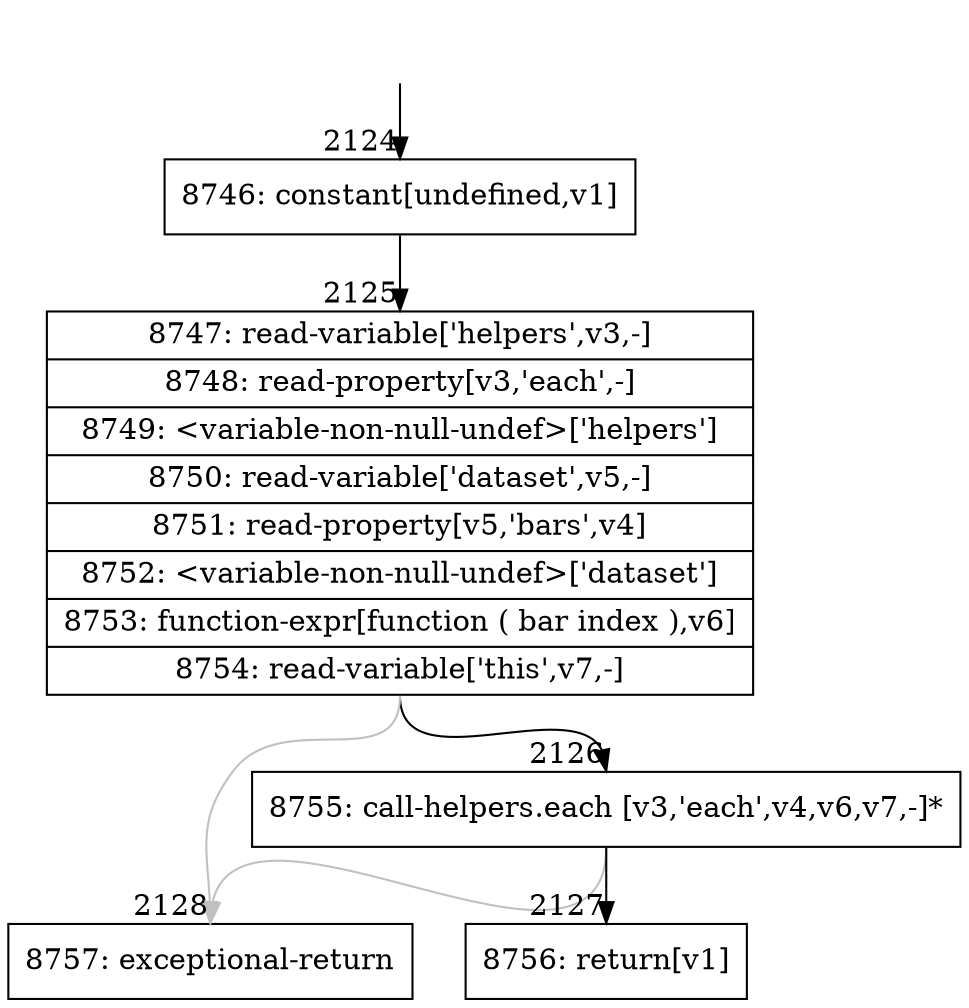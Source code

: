 digraph {
rankdir="TD"
BB_entry194[shape=none,label=""];
BB_entry194 -> BB2124 [tailport=s, headport=n, headlabel="    2124"]
BB2124 [shape=record label="{8746: constant[undefined,v1]}" ] 
BB2124 -> BB2125 [tailport=s, headport=n, headlabel="      2125"]
BB2125 [shape=record label="{8747: read-variable['helpers',v3,-]|8748: read-property[v3,'each',-]|8749: \<variable-non-null-undef\>['helpers']|8750: read-variable['dataset',v5,-]|8751: read-property[v5,'bars',v4]|8752: \<variable-non-null-undef\>['dataset']|8753: function-expr[function ( bar index ),v6]|8754: read-variable['this',v7,-]}" ] 
BB2125 -> BB2126 [tailport=s, headport=n, headlabel="      2126"]
BB2125 -> BB2128 [tailport=s, headport=n, color=gray, headlabel="      2128"]
BB2126 [shape=record label="{8755: call-helpers.each [v3,'each',v4,v6,v7,-]*}" ] 
BB2126 -> BB2127 [tailport=s, headport=n, headlabel="      2127"]
BB2126 -> BB2128 [tailport=s, headport=n, color=gray]
BB2127 [shape=record label="{8756: return[v1]}" ] 
BB2128 [shape=record label="{8757: exceptional-return}" ] 
//#$~ 2317
}

